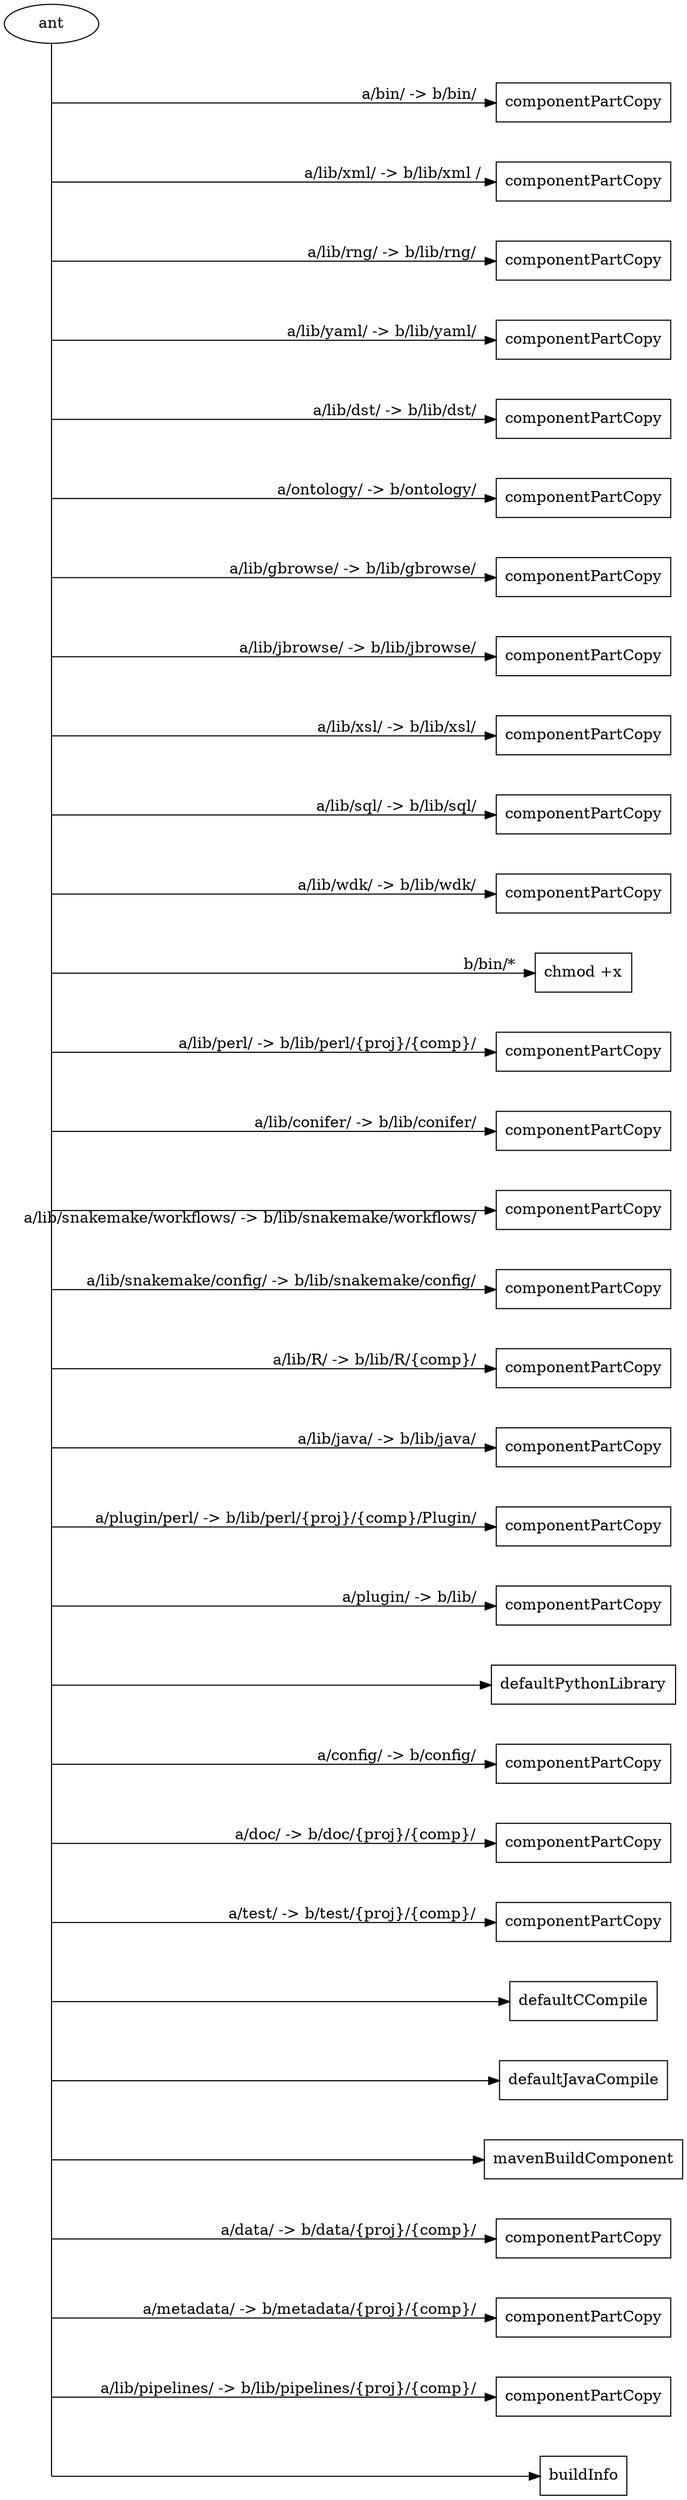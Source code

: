 digraph {
  graph [splines=ortho, concentrate=true]

  {
    rank=same
    Start[label="   ant   ",shape=oval]
    s1[
      style=invis,
      label="                                                              "
    ]
    s2[style=invis]

    Start -> s1:w[style=invis]
    s1    -> s2[style=invis]
  }
  
  {
    node [shape=record]
    cp01[label="componentPartCopy"]
    cp02[label="componentPartCopy"]
    cp03[label="componentPartCopy"]
    cp04[label="componentPartCopy"]
    cp05[label="componentPartCopy"]
    cp06[label="componentPartCopy"]
    cp07[label="componentPartCopy"]
    cp08[label="componentPartCopy"]
    cp09[label="componentPartCopy"]
    cp10[label="componentPartCopy"]
    cp11[label="componentPartCopy"]
    cp12[label="componentPartCopy"]
    cp13[label="componentPartCopy"]
    cp14[label="componentPartCopy"]
    cp15[label="componentPartCopy"]
    cp16[label="componentPartCopy"]
    cp17[label="componentPartCopy"]
    cp18[label="componentPartCopy"]
    cp19[label="componentPartCopy"]
    cp20[label="componentPartCopy"]
    cp21[label="componentPartCopy"]
    cp22[label="componentPartCopy"]
    cp23[label="componentPartCopy"]
    cp24[label="componentPartCopy"]
    cp25[label="componentPartCopy"]
    chmod[label="chmod +x"]
    defpy[label="defaultPythonLibrary"]
    defcc[label="defaultCCompile"]
    defja[label="defaultJavaCompile"]
    maven[label="mavenBuildComponent"]

    s2 -> cp01[style=invis]
    cp01 -> cp02[style="invis"]
    cp02 -> cp03[style="invis"]
    cp03 -> cp04[style="invis"]
    cp04 -> cp05[style="invis"]
    cp05 -> cp06[style="invis"]
    cp06 -> cp07[style="invis"]
    cp07 -> cp08[style="invis"]
    cp08 -> cp09[style="invis"]
    cp09 -> cp10[style="invis"]
    cp10 -> cp11[style="invis"]
    cp11 -> chmod[style="invis"]
    chmod -> cp12[style="invis"]
    cp12 -> cp13[style="invis"]
    cp13 -> cp14[style="invis"]
    cp14 -> cp15[style="invis"]
    cp15 -> cp16[style="invis"]
    cp16 -> cp17[style="invis"]
    cp17 -> cp18[style="invis"]
    cp18 -> cp19[style="invis"]
    cp19 -> defpy[style="invis"]
    defpy -> cp20[style="invis"]
    cp20 -> cp21[style="invis"]
    cp21 -> cp22[style="invis"]
    cp22 -> defcc[style="invis"]
    defcc -> defja[style="invis"]
    defja -> maven[style="invis"]
    maven -> cp23[style="invis"]
    cp23 -> cp24[style="invis"]
    cp24 -> cp25[style="invis"]
    cp25 -> buildInfo[style="invis"]
  }

  // Points
  {
    node [shape=point,width=0]
    edge [dir=none]
    Start->p1->p2->p3->p4->p5->p6->p7->p8->p9->p10->p11->p12
    ->p13->p14->p15->p16->p17->p18->p19->p20->p21->p22->p23
    ->p24->p25->p26->p27->p28->p29->p30->p31
  }

  p1 -> cp01[constraint=false,headlabel="a/bin/ -> b/bin/    "]
  p2 -> cp02[constraint=false,headlabel="a/lib/xml/ -> b/lib/xml /   "]
  p3 -> cp03[constraint=false,headlabel="a/lib/rng/ -> b/lib/rng/    "]
  p4 -> cp04[constraint=false,headlabel="a/lib/yaml/ -> b/lib/yaml/    "]
  p5 -> cp05[constraint=false,headlabel="a/lib/dst/ -> b/lib/dst/    "]
  p6 -> cp06[constraint=false,headlabel="a/ontology/ -> b/ontology/    "]
  p7 -> cp07[constraint=false,headlabel="a/lib/gbrowse/ -> b/lib/gbrowse/    "]
  p8 -> cp08[constraint=false,headlabel="a/lib/jbrowse/ -> b/lib/jbrowse/    "]
  p9 -> cp09[constraint=false,headlabel="a/lib/xsl/ -> b/lib/xsl/    "]
  p10 -> cp10[constraint=false,headlabel="a/lib/sql/ -> b/lib/sql/    "]
  p11 -> cp11[constraint=false,headlabel="a/lib/wdk/ -> b/lib/wdk/    "]
  p12 -> chmod[constraint=false,headlabel="b/bin/*    "]
  p13 -> cp12[constraint=false,headlabel="a/lib/perl/ -> b/lib/perl/{proj}/{comp}/    "]
  p14 -> cp13[constraint=false,headlabel="a/lib/conifer/ -> b/lib/conifer/    "]
  p15 -> cp14[constraint=false,headlabel="a/lib/snakemake/workflows/ -> b/lib/snakemake/workflows/    "]
  p16 -> cp15[constraint=false,headlabel="a/lib/snakemake/config/ -> b/lib/snakemake/config/    "]
  p17 -> cp16[constraint=false,headlabel="a/lib/R/ -> b/lib/R/{comp}/    "]
  p18 -> cp17[constraint=false,headlabel="a/lib/java/ -> b/lib/java/    "]
  p19 -> cp18[constraint=false,headlabel="a/plugin/perl/ -> b/lib/perl/{proj}/{comp}/Plugin/    "]
  p20 -> cp19[constraint=false,headlabel="a/plugin/ -> b/lib/    "]
  p21 -> defpy[constraint=false]
  p22 -> cp20[constraint=false,headlabel="a/config/ -> b/config/    "]
  p23 -> cp21[constraint=false,headlabel="a/doc/ -> b/doc/{proj}/{comp}/    "]
  p24 -> cp22[constraint=false,headlabel="a/test/ -> b/test/{proj}/{comp}/    "]
  p25 -> defcc[constraint=false]
  p26 -> defja[constraint=false]
  p27 -> maven[constraint=false]
  p28 -> cp23[constraint=false,headlabel="a/data/ -> b/data/{proj}/{comp}/    "]
  p29 -> cp24[constraint=false,headlabel="a/metadata/ -> b/metadata/{proj}/{comp}/    "]
  p30 -> cp25[constraint=false,headlabel="a/lib/pipelines/ -> b/lib/pipelines/{proj}/{comp}/    "]
  p31 -> buildInfo[constraint=false]
}